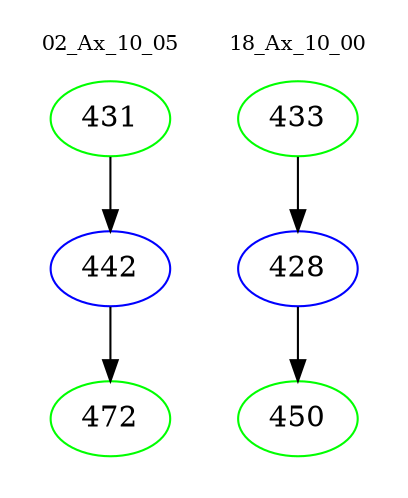 digraph{
subgraph cluster_0 {
color = white
label = "02_Ax_10_05";
fontsize=10;
T0_431 [label="431", color="green"]
T0_431 -> T0_442 [color="black"]
T0_442 [label="442", color="blue"]
T0_442 -> T0_472 [color="black"]
T0_472 [label="472", color="green"]
}
subgraph cluster_1 {
color = white
label = "18_Ax_10_00";
fontsize=10;
T1_433 [label="433", color="green"]
T1_433 -> T1_428 [color="black"]
T1_428 [label="428", color="blue"]
T1_428 -> T1_450 [color="black"]
T1_450 [label="450", color="green"]
}
}
